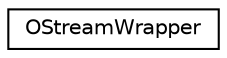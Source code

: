 digraph "Graphical Class Hierarchy"
{
  edge [fontname="Helvetica",fontsize="10",labelfontname="Helvetica",labelfontsize="10"];
  node [fontname="Helvetica",fontsize="10",shape=record];
  rankdir="LR";
  Node0 [label="OStreamWrapper",height=0.2,width=0.4,color="black", fillcolor="white", style="filled",URL="$classOStreamWrapper.html"];
}
